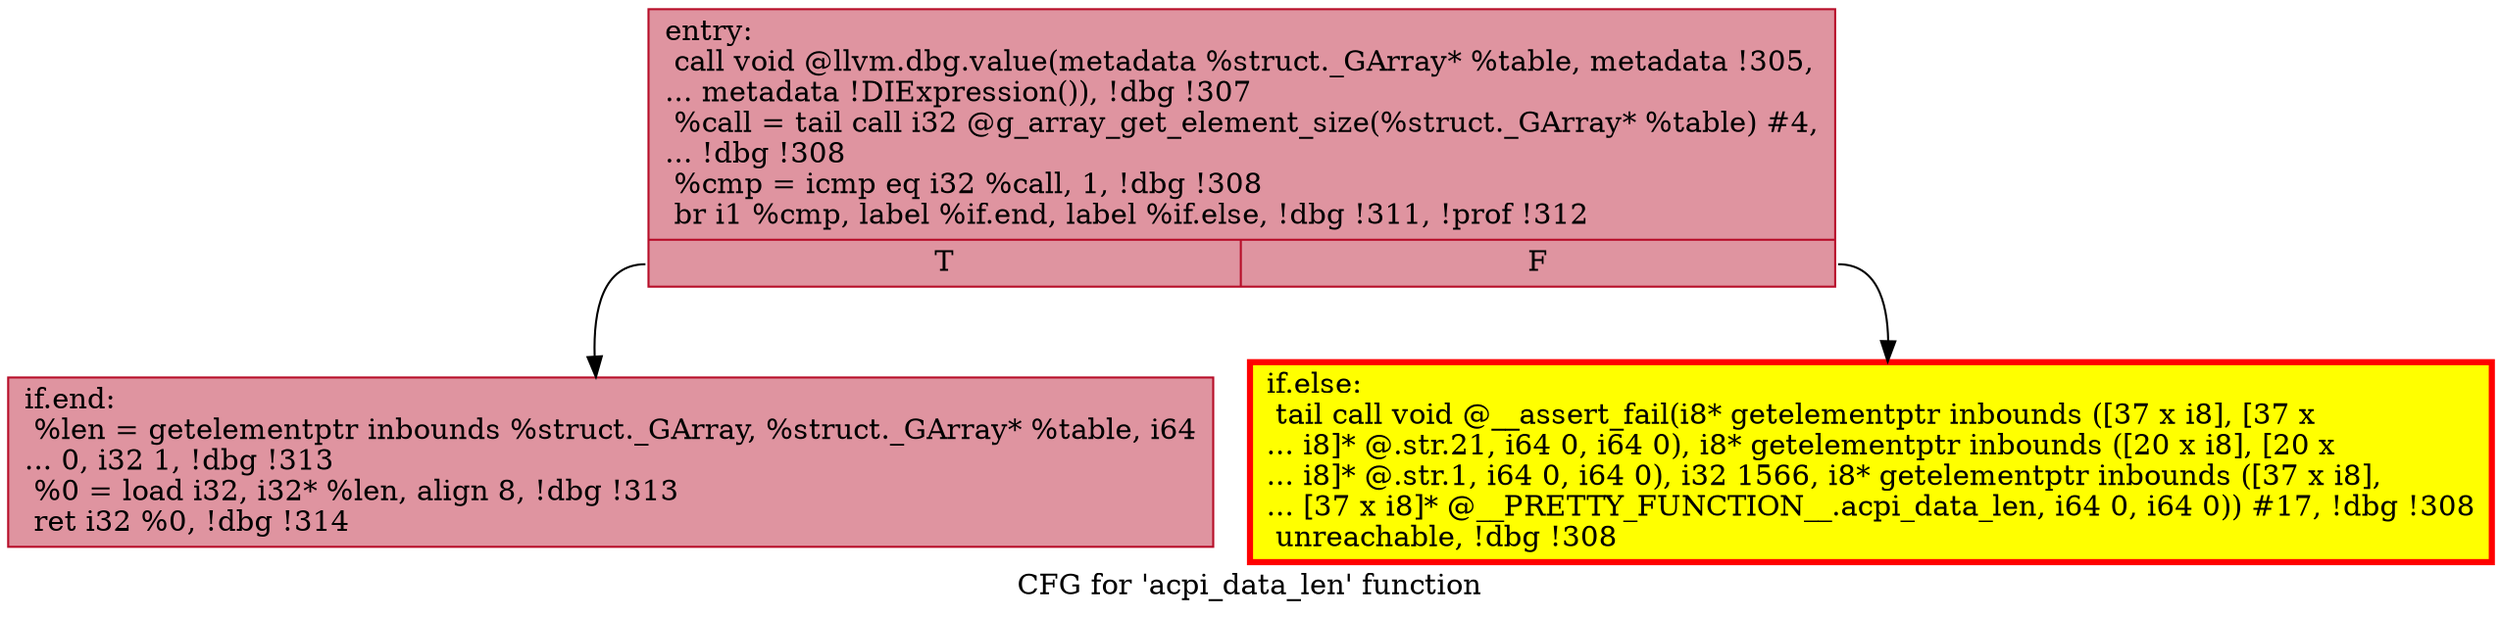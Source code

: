 digraph "CFG for 'acpi_data_len' function" {
	label="CFG for 'acpi_data_len' function";

	Node0x559ed8e98480 [shape=record,color="#b70d28ff", style=filled, fillcolor="#b70d2870",label="{entry:\l  call void @llvm.dbg.value(metadata %struct._GArray* %table, metadata !305,\l... metadata !DIExpression()), !dbg !307\l  %call = tail call i32 @g_array_get_element_size(%struct._GArray* %table) #4,\l... !dbg !308\l  %cmp = icmp eq i32 %call, 1, !dbg !308\l  br i1 %cmp, label %if.end, label %if.else, !dbg !311, !prof !312\l|{<s0>T|<s1>F}}"];
	Node0x559ed8e98480:s0 -> Node0x559ed8e98de0;
	Node0x559ed8e98480:s1 -> Node0x559ed8e99e20;
	Node0x559ed8e99e20 [shape=record,penwidth=3.0, style="filled", color="red", fillcolor="yellow",label="{if.else:                                          \l  tail call void @__assert_fail(i8* getelementptr inbounds ([37 x i8], [37 x\l... i8]* @.str.21, i64 0, i64 0), i8* getelementptr inbounds ([20 x i8], [20 x\l... i8]* @.str.1, i64 0, i64 0), i32 1566, i8* getelementptr inbounds ([37 x i8],\l... [37 x i8]* @__PRETTY_FUNCTION__.acpi_data_len, i64 0, i64 0)) #17, !dbg !308\l  unreachable, !dbg !308\l}"];
	Node0x559ed8e98de0 [shape=record,color="#b70d28ff", style=filled, fillcolor="#b70d2870",label="{if.end:                                           \l  %len = getelementptr inbounds %struct._GArray, %struct._GArray* %table, i64\l... 0, i32 1, !dbg !313\l  %0 = load i32, i32* %len, align 8, !dbg !313\l  ret i32 %0, !dbg !314\l}"];
}

